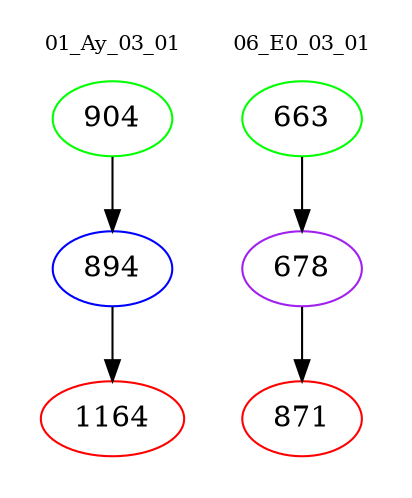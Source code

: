 digraph{
subgraph cluster_0 {
color = white
label = "01_Ay_03_01";
fontsize=10;
T0_904 [label="904", color="green"]
T0_904 -> T0_894 [color="black"]
T0_894 [label="894", color="blue"]
T0_894 -> T0_1164 [color="black"]
T0_1164 [label="1164", color="red"]
}
subgraph cluster_1 {
color = white
label = "06_E0_03_01";
fontsize=10;
T1_663 [label="663", color="green"]
T1_663 -> T1_678 [color="black"]
T1_678 [label="678", color="purple"]
T1_678 -> T1_871 [color="black"]
T1_871 [label="871", color="red"]
}
}
